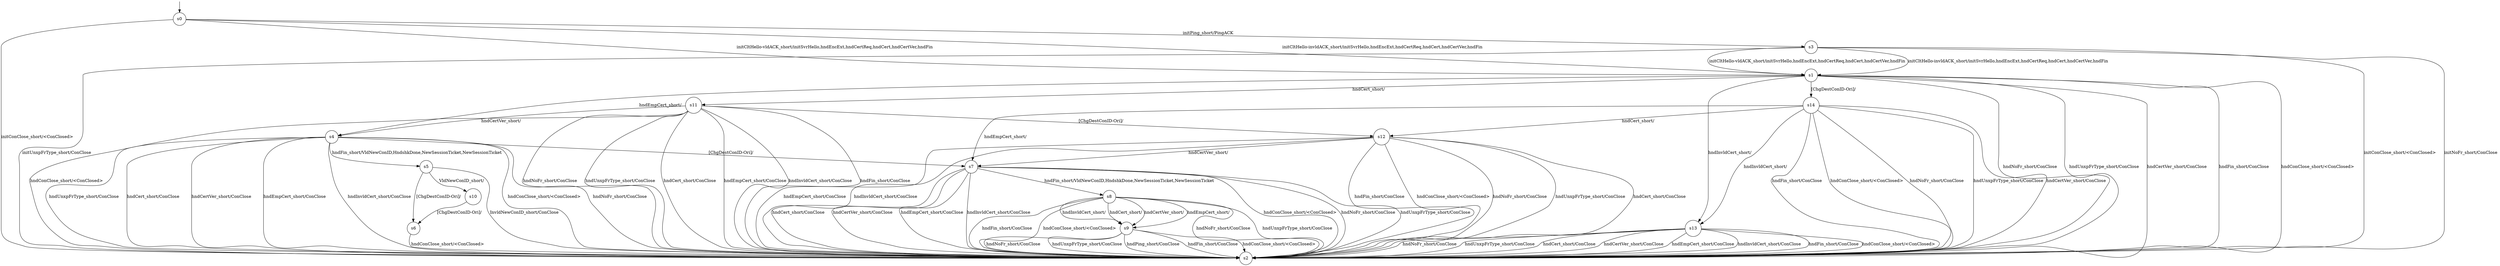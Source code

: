 digraph g {

s0 [shape="circle" label="s0"];
s1 [shape="circle" label="s1"];
s2 [shape="circle" label="s2"];
s3 [shape="circle" label="s3"];
s4 [shape="circle" label="s4"];
s5 [shape="circle" label="s5"];
s6 [shape="circle" label="s6"];
s7 [shape="circle" label="s7"];
s8 [shape="circle" label="s8"];
s9 [shape="circle" label="s9"];
s10 [shape="circle" label="s10"];
s11 [shape="circle" label="s11"];
s12 [shape="circle" label="s12"];
s13 [shape="circle" label="s13"];
s14 [shape="circle" label="s14"];
s0 -> s3 [label="initPing_short/PingACK "];
s0 -> s2 [label="initConClose_short/<ConClosed> "];
s0 -> s1 [label="initCltHello-vldACK_short/initSvrHello,hndEncExt,hndCertReq,hndCert,hndCertVer,hndFin "];
s0 -> s1 [label="initCltHello-invldACK_short/initSvrHello,hndEncExt,hndCertReq,hndCert,hndCertVer,hndFin "];
s1 -> s2 [label="hndFin_short/ConClose "];
s1 -> s2 [label="hndConClose_short/<ConClosed> "];
s1 -> s2 [label="hndNoFr_short/ConClose "];
s1 -> s2 [label="hndUnxpFrType_short/ConClose "];
s1 -> s14 [label="[ChgDestConID-Ori]/ "];
s1 -> s11 [label="hndCert_short/ "];
s1 -> s2 [label="hndCertVer_short/ConClose "];
s1 -> s4 [label="hndEmpCert_short/ "];
s1 -> s13 [label="hndInvldCert_short/ "];
s3 -> s2 [label="initConClose_short/<ConClosed> "];
s3 -> s1 [label="initCltHello-vldACK_short/initSvrHello,hndEncExt,hndCertReq,hndCert,hndCertVer,hndFin "];
s3 -> s1 [label="initCltHello-invldACK_short/initSvrHello,hndEncExt,hndCertReq,hndCert,hndCertVer,hndFin "];
s3 -> s2 [label="initNoFr_short/ConClose "];
s3 -> s2 [label="initUnxpFrType_short/ConClose "];
s4 -> s5 [label="hndFin_short/VldNewConID,HndshkDone,NewSessionTicket,NewSessionTicket "];
s4 -> s2 [label="hndConClose_short/<ConClosed> "];
s4 -> s2 [label="hndNoFr_short/ConClose "];
s4 -> s2 [label="hndUnxpFrType_short/ConClose "];
s4 -> s7 [label="[ChgDestConID-Ori]/ "];
s4 -> s2 [label="hndCert_short/ConClose "];
s4 -> s2 [label="hndCertVer_short/ConClose "];
s4 -> s2 [label="hndEmpCert_short/ConClose "];
s4 -> s2 [label="hndInvldCert_short/ConClose "];
s5 -> s10 [label="VldNewConID_short/ "];
s5 -> s2 [label="InvldNewConID_short/ConClose "];
s5 -> s6 [label="[ChgDestConID-Ori]/ "];
s6 -> s2 [label="hndConClose_short/<ConClosed> "];
s7 -> s8 [label="hndFin_short/VldNewConID,HndshkDone,NewSessionTicket,NewSessionTicket "];
s7 -> s2 [label="hndConClose_short/<ConClosed> "];
s7 -> s2 [label="hndNoFr_short/ConClose "];
s7 -> s2 [label="hndUnxpFrType_short/ConClose "];
s7 -> s2 [label="hndCert_short/ConClose "];
s7 -> s2 [label="hndCertVer_short/ConClose "];
s7 -> s2 [label="hndEmpCert_short/ConClose "];
s7 -> s2 [label="hndInvldCert_short/ConClose "];
s8 -> s2 [label="hndFin_short/ConClose "];
s8 -> s2 [label="hndConClose_short/<ConClosed> "];
s8 -> s2 [label="hndNoFr_short/ConClose "];
s8 -> s2 [label="hndUnxpFrType_short/ConClose "];
s8 -> s9 [label="hndCert_short/ "];
s8 -> s9 [label="hndCertVer_short/ "];
s8 -> s9 [label="hndEmpCert_short/ "];
s8 -> s9 [label="hndInvldCert_short/ "];
s9 -> s2 [label="hndPing_short/ConClose "];
s9 -> s2 [label="hndFin_short/ConClose "];
s9 -> s2 [label="hndConClose_short/<ConClosed> "];
s9 -> s2 [label="hndNoFr_short/ConClose "];
s9 -> s2 [label="hndUnxpFrType_short/ConClose "];
s10 -> s6 [label="[ChgDestConID-Ori]/ "];
s11 -> s2 [label="hndFin_short/ConClose "];
s11 -> s2 [label="hndConClose_short/<ConClosed> "];
s11 -> s2 [label="hndNoFr_short/ConClose "];
s11 -> s2 [label="hndUnxpFrType_short/ConClose "];
s11 -> s12 [label="[ChgDestConID-Ori]/ "];
s11 -> s2 [label="hndCert_short/ConClose "];
s11 -> s4 [label="hndCertVer_short/ "];
s11 -> s2 [label="hndEmpCert_short/ConClose "];
s11 -> s2 [label="hndInvldCert_short/ConClose "];
s12 -> s2 [label="hndFin_short/ConClose "];
s12 -> s2 [label="hndConClose_short/<ConClosed> "];
s12 -> s2 [label="hndNoFr_short/ConClose "];
s12 -> s2 [label="hndUnxpFrType_short/ConClose "];
s12 -> s2 [label="hndCert_short/ConClose "];
s12 -> s7 [label="hndCertVer_short/ "];
s12 -> s2 [label="hndEmpCert_short/ConClose "];
s12 -> s2 [label="hndInvldCert_short/ConClose "];
s13 -> s2 [label="hndFin_short/ConClose "];
s13 -> s2 [label="hndConClose_short/<ConClosed> "];
s13 -> s2 [label="hndNoFr_short/ConClose "];
s13 -> s2 [label="hndUnxpFrType_short/ConClose "];
s13 -> s2 [label="hndCert_short/ConClose "];
s13 -> s2 [label="hndCertVer_short/ConClose "];
s13 -> s2 [label="hndEmpCert_short/ConClose "];
s13 -> s2 [label="hndInvldCert_short/ConClose "];
s14 -> s2 [label="hndFin_short/ConClose "];
s14 -> s2 [label="hndConClose_short/<ConClosed> "];
s14 -> s2 [label="hndNoFr_short/ConClose "];
s14 -> s2 [label="hndUnxpFrType_short/ConClose "];
s14 -> s12 [label="hndCert_short/ "];
s14 -> s2 [label="hndCertVer_short/ConClose "];
s14 -> s7 [label="hndEmpCert_short/ "];
s14 -> s13 [label="hndInvldCert_short/ "];

__start0 [label="" shape="none" width="0" height="0"];
__start0 -> s0;

}
